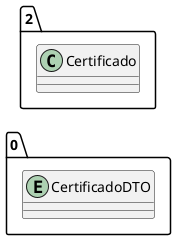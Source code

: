 @startuml 
allow_mixing
left to right direction
package "0"{
entity CertificadoDTO

}
package "2"{
class Certificado
}
@enduml 